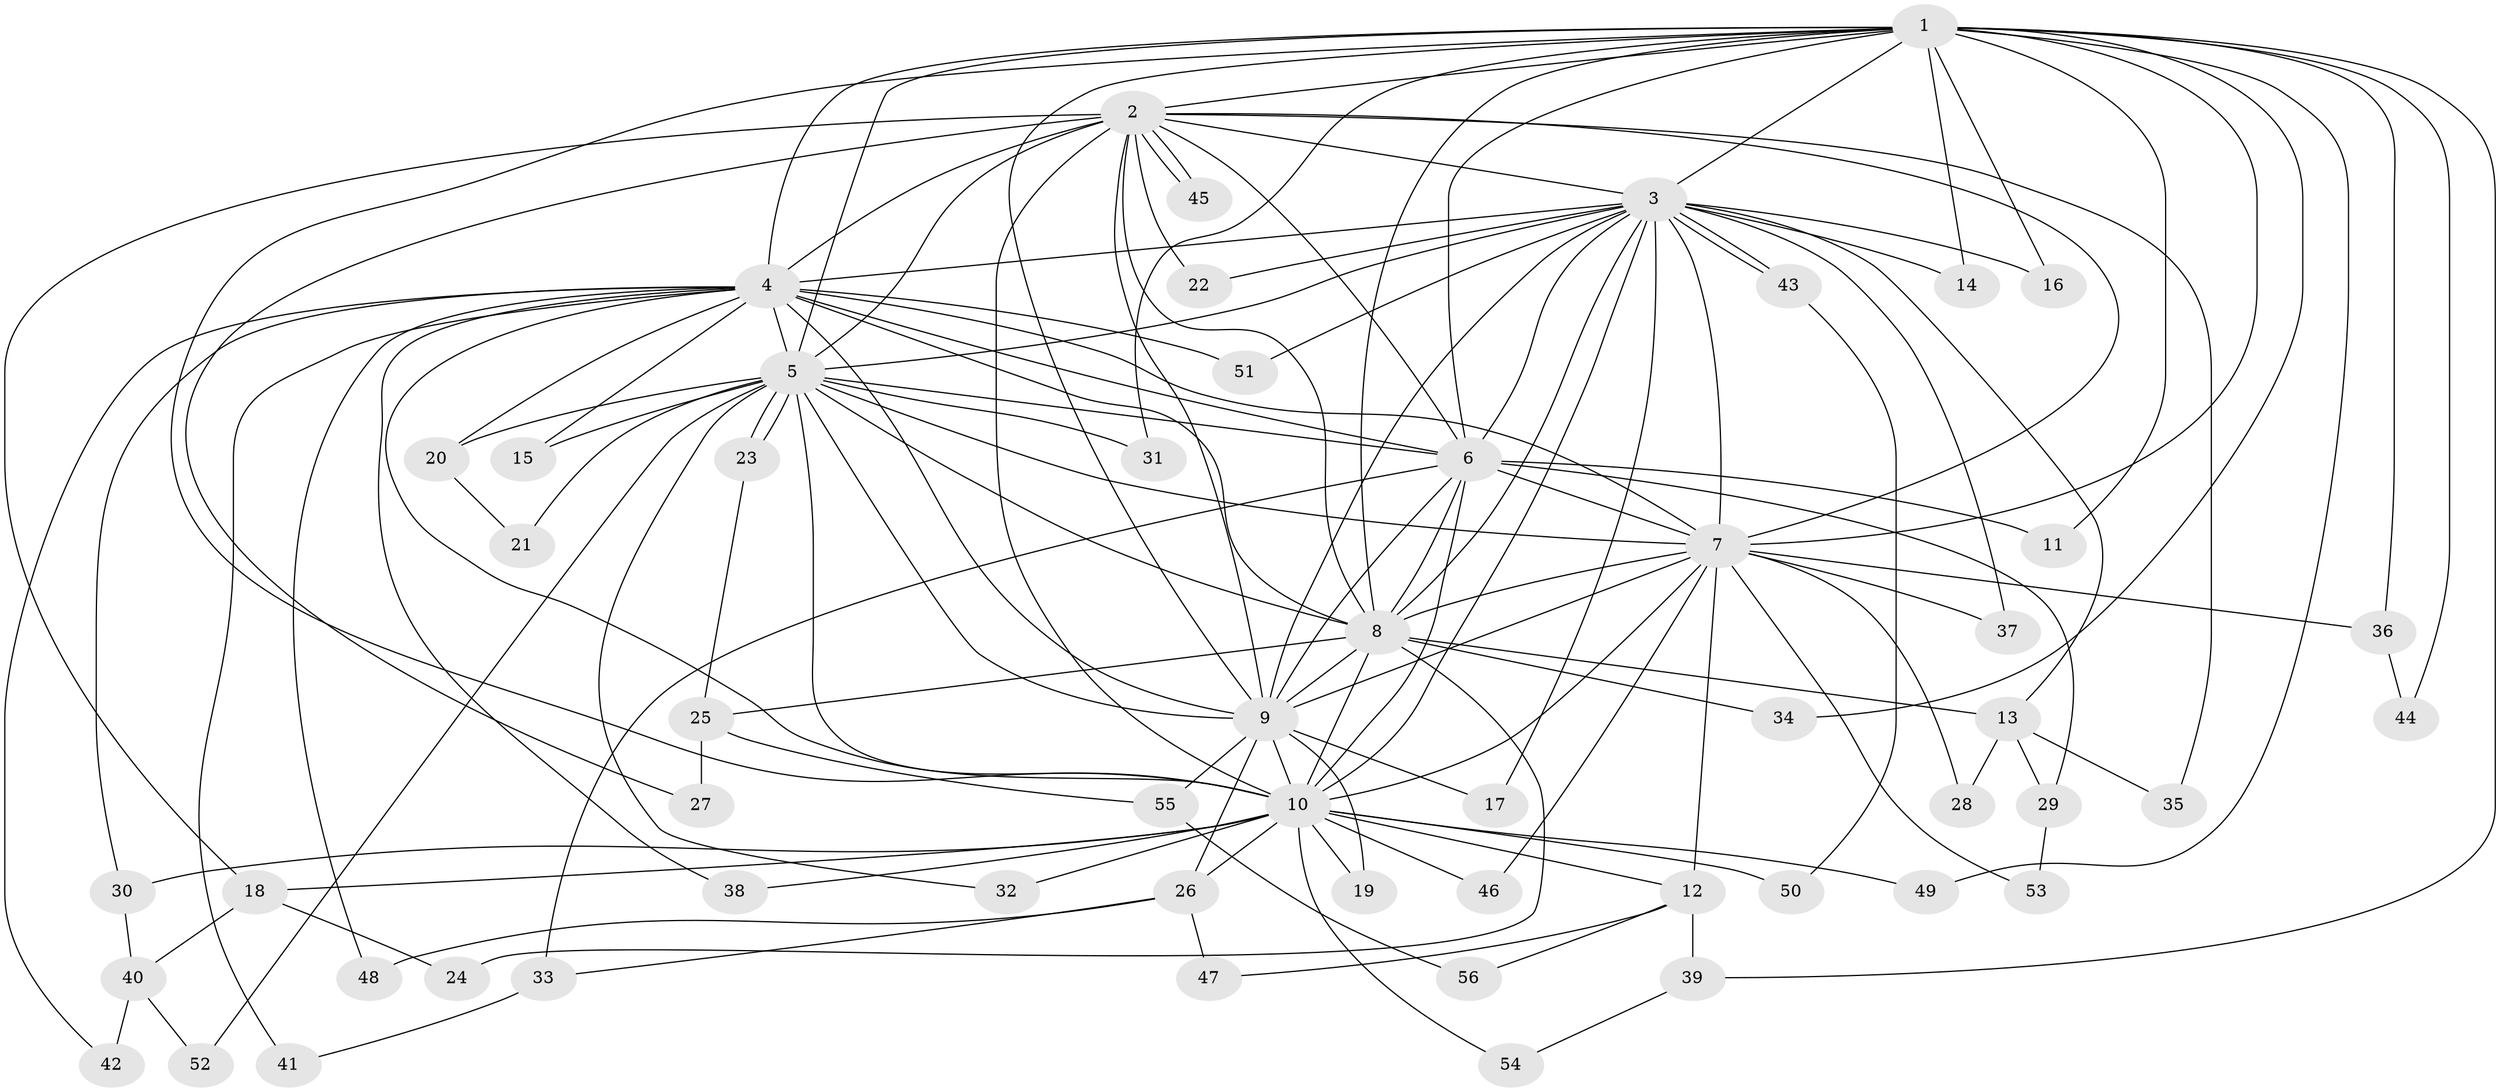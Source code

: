 // Generated by graph-tools (version 1.1) at 2025/13/03/09/25 04:13:47]
// undirected, 56 vertices, 137 edges
graph export_dot {
graph [start="1"]
  node [color=gray90,style=filled];
  1;
  2;
  3;
  4;
  5;
  6;
  7;
  8;
  9;
  10;
  11;
  12;
  13;
  14;
  15;
  16;
  17;
  18;
  19;
  20;
  21;
  22;
  23;
  24;
  25;
  26;
  27;
  28;
  29;
  30;
  31;
  32;
  33;
  34;
  35;
  36;
  37;
  38;
  39;
  40;
  41;
  42;
  43;
  44;
  45;
  46;
  47;
  48;
  49;
  50;
  51;
  52;
  53;
  54;
  55;
  56;
  1 -- 2;
  1 -- 3;
  1 -- 4;
  1 -- 5;
  1 -- 6;
  1 -- 7;
  1 -- 8;
  1 -- 9;
  1 -- 10;
  1 -- 11;
  1 -- 14;
  1 -- 16;
  1 -- 31;
  1 -- 34;
  1 -- 36;
  1 -- 39;
  1 -- 44;
  1 -- 49;
  2 -- 3;
  2 -- 4;
  2 -- 5;
  2 -- 6;
  2 -- 7;
  2 -- 8;
  2 -- 9;
  2 -- 10;
  2 -- 18;
  2 -- 22;
  2 -- 27;
  2 -- 35;
  2 -- 45;
  2 -- 45;
  3 -- 4;
  3 -- 5;
  3 -- 6;
  3 -- 7;
  3 -- 8;
  3 -- 9;
  3 -- 10;
  3 -- 13;
  3 -- 14;
  3 -- 16;
  3 -- 17;
  3 -- 22;
  3 -- 37;
  3 -- 43;
  3 -- 43;
  3 -- 51;
  4 -- 5;
  4 -- 6;
  4 -- 7;
  4 -- 8;
  4 -- 9;
  4 -- 10;
  4 -- 15;
  4 -- 20;
  4 -- 30;
  4 -- 38;
  4 -- 41;
  4 -- 42;
  4 -- 48;
  4 -- 51;
  5 -- 6;
  5 -- 7;
  5 -- 8;
  5 -- 9;
  5 -- 10;
  5 -- 15;
  5 -- 20;
  5 -- 21;
  5 -- 23;
  5 -- 23;
  5 -- 31;
  5 -- 32;
  5 -- 52;
  6 -- 7;
  6 -- 8;
  6 -- 9;
  6 -- 10;
  6 -- 11;
  6 -- 29;
  6 -- 33;
  7 -- 8;
  7 -- 9;
  7 -- 10;
  7 -- 12;
  7 -- 28;
  7 -- 36;
  7 -- 37;
  7 -- 46;
  7 -- 53;
  8 -- 9;
  8 -- 10;
  8 -- 13;
  8 -- 24;
  8 -- 25;
  8 -- 34;
  9 -- 10;
  9 -- 17;
  9 -- 19;
  9 -- 26;
  9 -- 55;
  10 -- 12;
  10 -- 18;
  10 -- 19;
  10 -- 26;
  10 -- 30;
  10 -- 32;
  10 -- 38;
  10 -- 46;
  10 -- 49;
  10 -- 50;
  10 -- 54;
  12 -- 39;
  12 -- 47;
  12 -- 56;
  13 -- 28;
  13 -- 29;
  13 -- 35;
  18 -- 24;
  18 -- 40;
  20 -- 21;
  23 -- 25;
  25 -- 27;
  25 -- 55;
  26 -- 33;
  26 -- 47;
  26 -- 48;
  29 -- 53;
  30 -- 40;
  33 -- 41;
  36 -- 44;
  39 -- 54;
  40 -- 42;
  40 -- 52;
  43 -- 50;
  55 -- 56;
}

